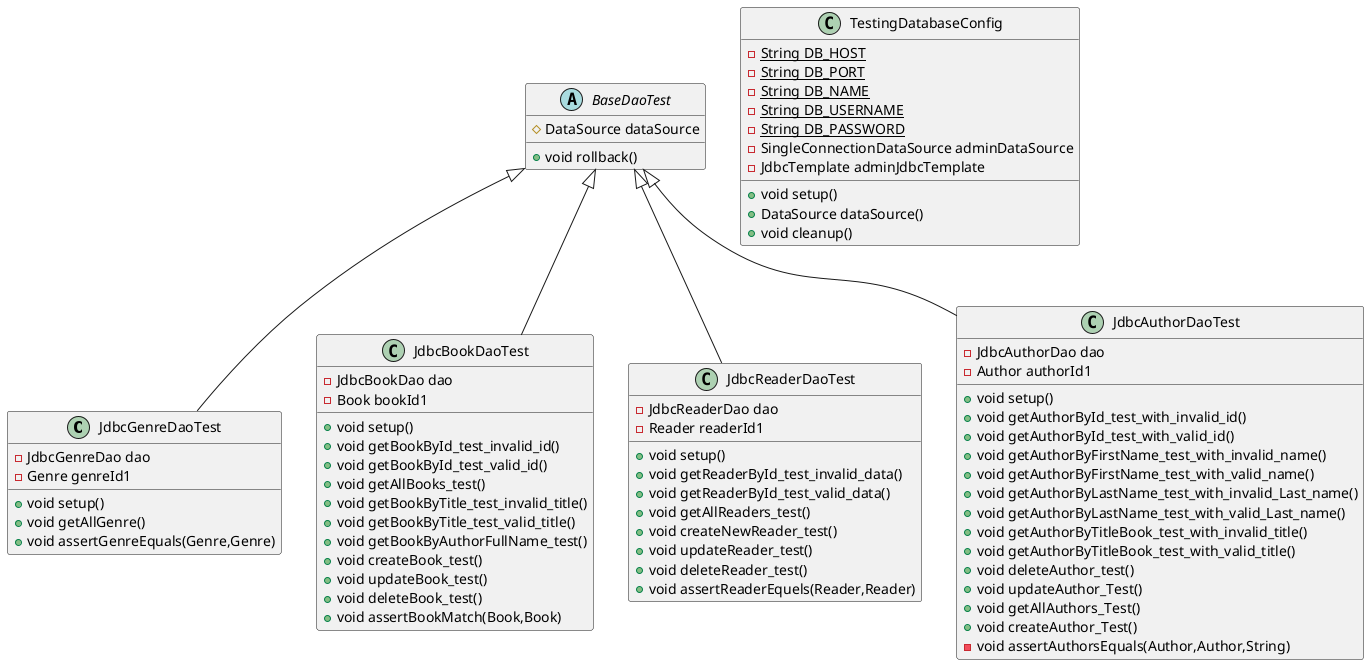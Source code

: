 @startuml
class JdbcGenreDaoTest {
- JdbcGenreDao dao
- Genre genreId1
+ void setup()
+ void getAllGenre()
+ void assertGenreEquals(Genre,Genre)
}


class JdbcBookDaoTest {
- JdbcBookDao dao
- Book bookId1
+ void setup()
+ void getBookById_test_invalid_id()
+ void getBookById_test_valid_id()
+ void getAllBooks_test()
+ void getBookByTitle_test_invalid_title()
+ void getBookByTitle_test_valid_title()
+ void getBookByAuthorFullName_test()
+ void createBook_test()
+ void updateBook_test()
+ void deleteBook_test()
+ void assertBookMatch(Book,Book)
}


class JdbcReaderDaoTest {
- JdbcReaderDao dao
- Reader readerId1
+ void setup()
+ void getReaderById_test_invalid_data()
+ void getReaderById_test_valid_data()
+ void getAllReaders_test()
+ void createNewReader_test()
+ void updateReader_test()
+ void deleteReader_test()
+ void assertReaderEquels(Reader,Reader)
}


class JdbcAuthorDaoTest {
- JdbcAuthorDao dao
- Author authorId1
+ void setup()
+ void getAuthorById_test_with_invalid_id()
+ void getAuthorById_test_with_valid_id()
+ void getAuthorByFirstName_test_with_invalid_name()
+ void getAuthorByFirstName_test_with_valid_name()
+ void getAuthorByLastName_test_with_invalid_Last_name()
+ void getAuthorByLastName_test_with_valid_Last_name()
+ void getAuthorByTitleBook_test_with_invalid_title()
+ void getAuthorByTitleBook_test_with_valid_title()
+ void deleteAuthor_test()
+ void updateAuthor_Test()
+ void getAllAuthors_Test()
+ void createAuthor_Test()
- void assertAuthorsEquals(Author,Author,String)
}


abstract class BaseDaoTest {
# DataSource dataSource
+ void rollback()
}


class TestingDatabaseConfig {
- {static} String DB_HOST
- {static} String DB_PORT
- {static} String DB_NAME
- {static} String DB_USERNAME
- {static} String DB_PASSWORD
- SingleConnectionDataSource adminDataSource
- JdbcTemplate adminJdbcTemplate
+ void setup()
+ DataSource dataSource()
+ void cleanup()
}




BaseDaoTest <|-- JdbcGenreDaoTest
BaseDaoTest <|-- JdbcBookDaoTest
BaseDaoTest <|-- JdbcReaderDaoTest
BaseDaoTest <|-- JdbcAuthorDaoTest
@enduml